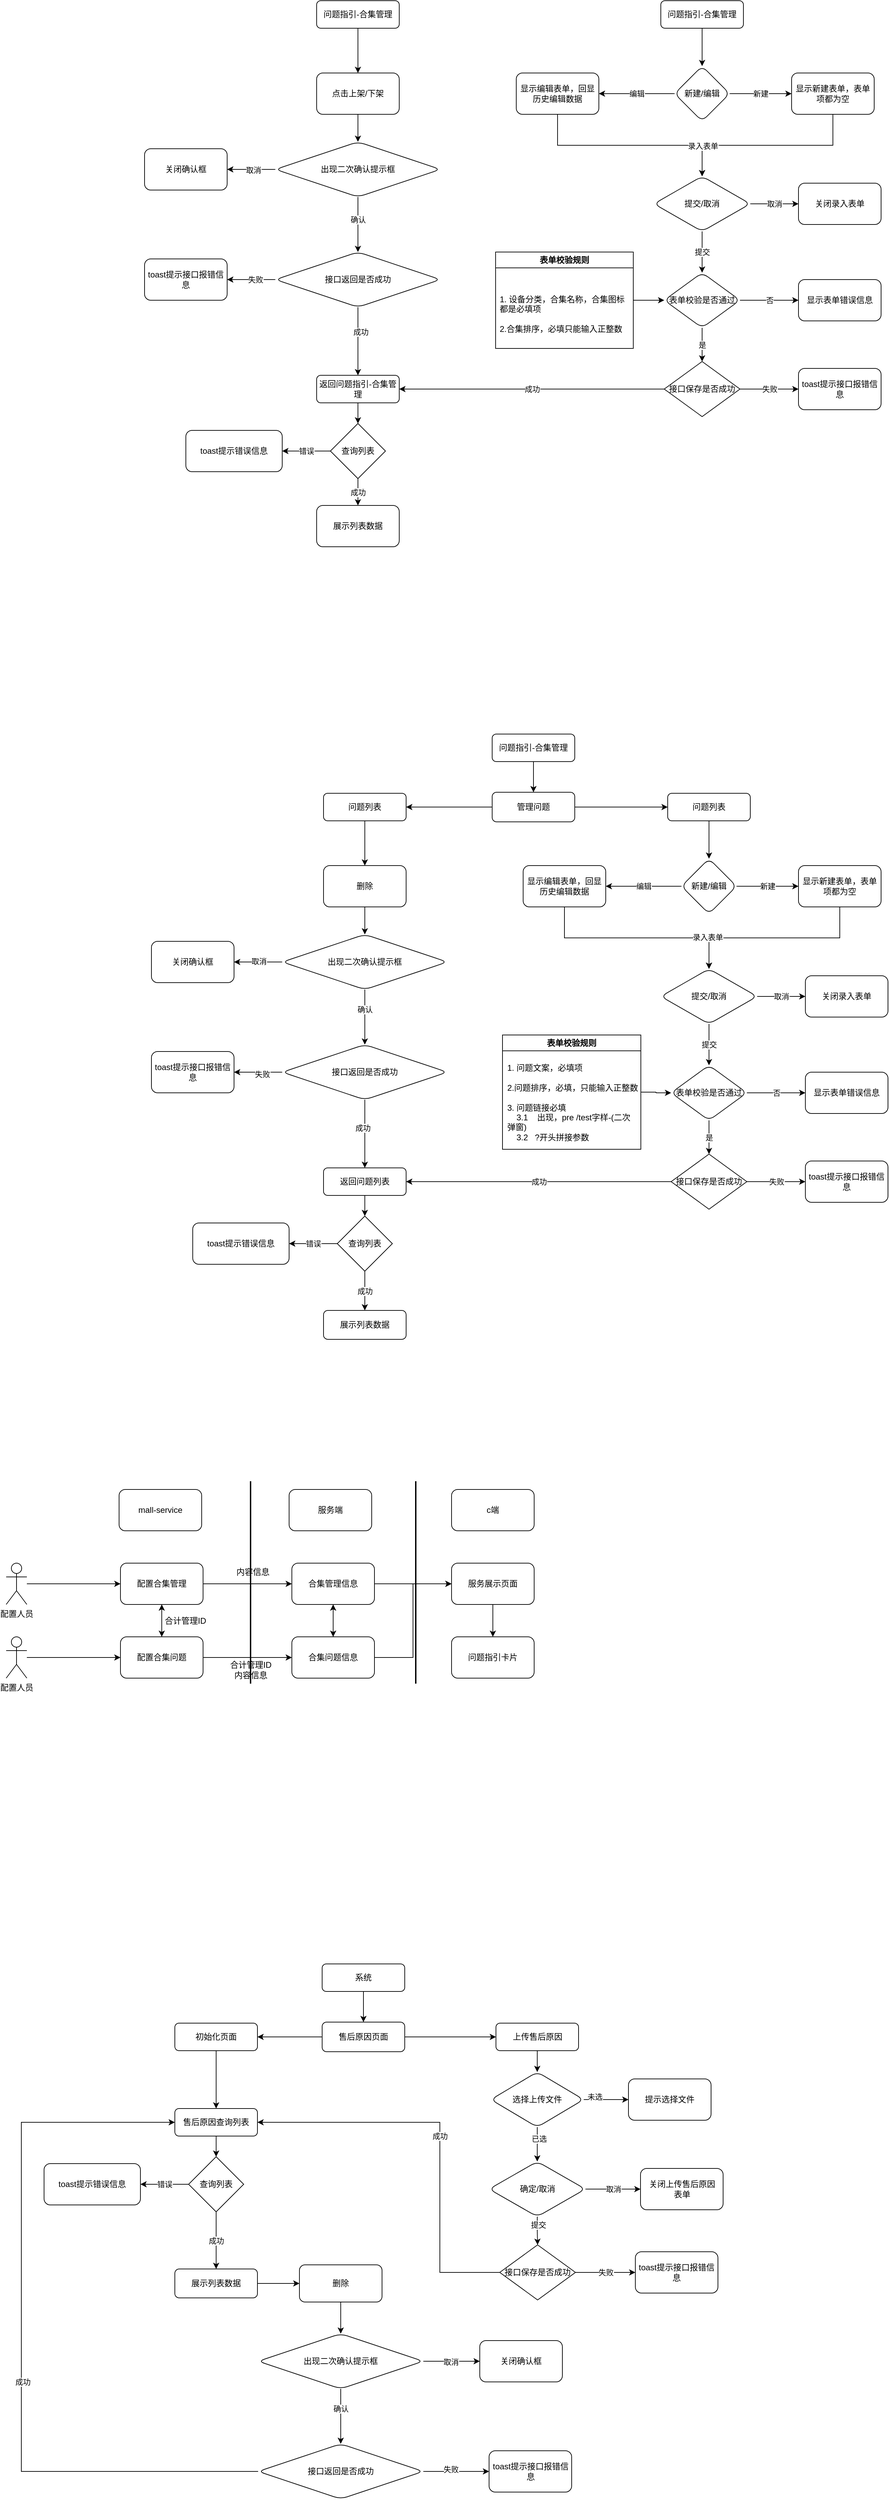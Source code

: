 <mxfile version="22.1.18" type="github">
  <diagram id="C5RBs43oDa-KdzZeNtuy" name="Page-1">
    <mxGraphModel dx="3019" dy="1332" grid="0" gridSize="10" guides="1" tooltips="1" connect="1" arrows="1" fold="1" page="0" pageScale="1" pageWidth="827" pageHeight="1169" math="0" shadow="0">
      <root>
        <mxCell id="WIyWlLk6GJQsqaUBKTNV-0" />
        <mxCell id="WIyWlLk6GJQsqaUBKTNV-1" parent="WIyWlLk6GJQsqaUBKTNV-0" />
        <mxCell id="CKemps7H5j8_b2hBt7pS-38" value="" style="edgeStyle=orthogonalEdgeStyle;rounded=0;orthogonalLoop=1;jettySize=auto;html=1;exitX=0.5;exitY=1;exitDx=0;exitDy=0;" parent="WIyWlLk6GJQsqaUBKTNV-1" source="CKemps7H5j8_b2hBt7pS-66" target="CKemps7H5j8_b2hBt7pS-37" edge="1">
          <mxGeometry relative="1" as="geometry" />
        </mxCell>
        <mxCell id="CKemps7H5j8_b2hBt7pS-37" value="新建/编辑" style="rhombus;whiteSpace=wrap;html=1;rounded=1;glass=0;strokeWidth=1;shadow=0;" parent="WIyWlLk6GJQsqaUBKTNV-1" vertex="1">
          <mxGeometry x="410" y="-246" width="80" height="80" as="geometry" />
        </mxCell>
        <mxCell id="CKemps7H5j8_b2hBt7pS-65" value="显示新建表单，表单项都为空" style="rounded=1;whiteSpace=wrap;html=1;glass=0;strokeWidth=1;shadow=0;" parent="WIyWlLk6GJQsqaUBKTNV-1" vertex="1">
          <mxGeometry x="580" y="-236" width="120" height="60" as="geometry" />
        </mxCell>
        <mxCell id="CKemps7H5j8_b2hBt7pS-66" value="问题指引-合集管理" style="rounded=1;whiteSpace=wrap;html=1;fontSize=12;glass=0;strokeWidth=1;shadow=0;" parent="WIyWlLk6GJQsqaUBKTNV-1" vertex="1">
          <mxGeometry x="390" y="-341" width="120" height="40" as="geometry" />
        </mxCell>
        <mxCell id="CKemps7H5j8_b2hBt7pS-67" value="显示编辑表单，回显历史编辑数据" style="rounded=1;whiteSpace=wrap;html=1;glass=0;strokeWidth=1;shadow=0;" parent="WIyWlLk6GJQsqaUBKTNV-1" vertex="1">
          <mxGeometry x="180" y="-236" width="120" height="60" as="geometry" />
        </mxCell>
        <mxCell id="CKemps7H5j8_b2hBt7pS-68" value="提交/取消" style="rhombus;whiteSpace=wrap;html=1;rounded=1;glass=0;strokeWidth=1;shadow=0;" parent="WIyWlLk6GJQsqaUBKTNV-1" vertex="1">
          <mxGeometry x="380" y="-86" width="140" height="80" as="geometry" />
        </mxCell>
        <mxCell id="CKemps7H5j8_b2hBt7pS-69" value="表单校验是否通过" style="rhombus;whiteSpace=wrap;html=1;rounded=1;glass=0;strokeWidth=1;shadow=0;" parent="WIyWlLk6GJQsqaUBKTNV-1" vertex="1">
          <mxGeometry x="395" y="54" width="110" height="80" as="geometry" />
        </mxCell>
        <mxCell id="CKemps7H5j8_b2hBt7pS-70" value="接口保存是否成功" style="rhombus;whiteSpace=wrap;html=1;" parent="WIyWlLk6GJQsqaUBKTNV-1" vertex="1">
          <mxGeometry x="395" y="183" width="110" height="80" as="geometry" />
        </mxCell>
        <mxCell id="CKemps7H5j8_b2hBt7pS-71" value="关闭录入表单" style="whiteSpace=wrap;html=1;rounded=1;glass=0;strokeWidth=1;shadow=0;" parent="WIyWlLk6GJQsqaUBKTNV-1" vertex="1">
          <mxGeometry x="590" y="-76" width="120" height="60" as="geometry" />
        </mxCell>
        <mxCell id="CKemps7H5j8_b2hBt7pS-72" value="显示表单错误信息" style="whiteSpace=wrap;html=1;rounded=1;glass=0;strokeWidth=1;shadow=0;" parent="WIyWlLk6GJQsqaUBKTNV-1" vertex="1">
          <mxGeometry x="590" y="64" width="120" height="60" as="geometry" />
        </mxCell>
        <mxCell id="CKemps7H5j8_b2hBt7pS-73" value="toast提示接口报错信息" style="rounded=1;whiteSpace=wrap;html=1;" parent="WIyWlLk6GJQsqaUBKTNV-1" vertex="1">
          <mxGeometry x="590" y="193" width="120" height="60" as="geometry" />
        </mxCell>
        <mxCell id="CKemps7H5j8_b2hBt7pS-74" value="返回问题指引-合集管理" style="rounded=1;whiteSpace=wrap;html=1;fontSize=12;glass=0;strokeWidth=1;shadow=0;" parent="WIyWlLk6GJQsqaUBKTNV-1" vertex="1">
          <mxGeometry x="-110" y="203" width="120" height="40" as="geometry" />
        </mxCell>
        <mxCell id="CKemps7H5j8_b2hBt7pS-75" value="" style="endArrow=classic;html=1;rounded=0;entryX=0.5;entryY=0;entryDx=0;entryDy=0;exitX=0.5;exitY=1;exitDx=0;exitDy=0;" parent="WIyWlLk6GJQsqaUBKTNV-1" source="CKemps7H5j8_b2hBt7pS-74" target="CKemps7H5j8_b2hBt7pS-76" edge="1">
          <mxGeometry width="50" height="50" relative="1" as="geometry">
            <mxPoint x="230" y="383" as="sourcePoint" />
            <mxPoint x="-50" y="343" as="targetPoint" />
          </mxGeometry>
        </mxCell>
        <mxCell id="CKemps7H5j8_b2hBt7pS-76" value="查询列表" style="rhombus;whiteSpace=wrap;html=1;" parent="WIyWlLk6GJQsqaUBKTNV-1" vertex="1">
          <mxGeometry x="-90" y="273" width="80" height="80" as="geometry" />
        </mxCell>
        <mxCell id="CKemps7H5j8_b2hBt7pS-77" value="toast提示错误信息" style="whiteSpace=wrap;html=1;rounded=1;" parent="WIyWlLk6GJQsqaUBKTNV-1" vertex="1">
          <mxGeometry x="-300" y="283" width="140" height="60" as="geometry" />
        </mxCell>
        <mxCell id="CKemps7H5j8_b2hBt7pS-78" value="展示列表数据" style="rounded=1;whiteSpace=wrap;html=1;" parent="WIyWlLk6GJQsqaUBKTNV-1" vertex="1">
          <mxGeometry x="-110" y="392" width="120" height="60" as="geometry" />
        </mxCell>
        <mxCell id="CKemps7H5j8_b2hBt7pS-79" value="" style="endArrow=classic;html=1;rounded=0;edgeStyle=orthogonalEdgeStyle;exitX=0;exitY=0.5;exitDx=0;exitDy=0;entryX=1;entryY=0.5;entryDx=0;entryDy=0;" parent="WIyWlLk6GJQsqaUBKTNV-1" source="CKemps7H5j8_b2hBt7pS-76" target="CKemps7H5j8_b2hBt7pS-77" edge="1">
          <mxGeometry relative="1" as="geometry">
            <mxPoint x="200" y="373" as="sourcePoint" />
            <mxPoint x="280" y="373" as="targetPoint" />
          </mxGeometry>
        </mxCell>
        <mxCell id="CKemps7H5j8_b2hBt7pS-80" value="错误" style="edgeLabel;resizable=0;html=1;align=center;verticalAlign=middle;" parent="CKemps7H5j8_b2hBt7pS-79" connectable="0" vertex="1">
          <mxGeometry relative="1" as="geometry" />
        </mxCell>
        <mxCell id="CKemps7H5j8_b2hBt7pS-81" value="" style="endArrow=classic;html=1;rounded=0;edgeStyle=orthogonalEdgeStyle;exitX=0.5;exitY=1;exitDx=0;exitDy=0;entryX=0.5;entryY=0;entryDx=0;entryDy=0;" parent="WIyWlLk6GJQsqaUBKTNV-1" source="CKemps7H5j8_b2hBt7pS-76" target="CKemps7H5j8_b2hBt7pS-78" edge="1">
          <mxGeometry relative="1" as="geometry">
            <mxPoint x="200" y="373" as="sourcePoint" />
            <mxPoint x="300" y="373" as="targetPoint" />
          </mxGeometry>
        </mxCell>
        <mxCell id="CKemps7H5j8_b2hBt7pS-82" value="成功" style="edgeLabel;resizable=0;html=1;align=center;verticalAlign=middle;" parent="CKemps7H5j8_b2hBt7pS-81" connectable="0" vertex="1">
          <mxGeometry relative="1" as="geometry" />
        </mxCell>
        <mxCell id="CKemps7H5j8_b2hBt7pS-83" value="" style="endArrow=classic;html=1;rounded=0;edgeStyle=orthogonalEdgeStyle;exitX=0;exitY=0.5;exitDx=0;exitDy=0;entryX=1;entryY=0.5;entryDx=0;entryDy=0;" parent="WIyWlLk6GJQsqaUBKTNV-1" source="CKemps7H5j8_b2hBt7pS-37" target="CKemps7H5j8_b2hBt7pS-67" edge="1">
          <mxGeometry relative="1" as="geometry">
            <mxPoint x="440" y="54" as="sourcePoint" />
            <mxPoint x="540" y="54" as="targetPoint" />
          </mxGeometry>
        </mxCell>
        <mxCell id="CKemps7H5j8_b2hBt7pS-84" value="编辑" style="edgeLabel;resizable=0;html=1;align=center;verticalAlign=middle;" parent="CKemps7H5j8_b2hBt7pS-83" connectable="0" vertex="1">
          <mxGeometry relative="1" as="geometry" />
        </mxCell>
        <mxCell id="CKemps7H5j8_b2hBt7pS-85" value="" style="endArrow=classic;html=1;rounded=0;edgeStyle=orthogonalEdgeStyle;exitX=0.5;exitY=1;exitDx=0;exitDy=0;entryX=0.5;entryY=0;entryDx=0;entryDy=0;" parent="WIyWlLk6GJQsqaUBKTNV-1" source="CKemps7H5j8_b2hBt7pS-67" target="CKemps7H5j8_b2hBt7pS-68" edge="1">
          <mxGeometry relative="1" as="geometry">
            <mxPoint x="440" y="154" as="sourcePoint" />
            <mxPoint x="450" y="-106" as="targetPoint" />
          </mxGeometry>
        </mxCell>
        <mxCell id="CKemps7H5j8_b2hBt7pS-87" value="" style="endArrow=classic;html=1;rounded=0;edgeStyle=orthogonalEdgeStyle;exitX=1;exitY=0.5;exitDx=0;exitDy=0;entryX=0;entryY=0.5;entryDx=0;entryDy=0;" parent="WIyWlLk6GJQsqaUBKTNV-1" source="CKemps7H5j8_b2hBt7pS-70" target="CKemps7H5j8_b2hBt7pS-73" edge="1">
          <mxGeometry relative="1" as="geometry">
            <mxPoint x="440" y="163" as="sourcePoint" />
            <mxPoint x="540" y="248" as="targetPoint" />
          </mxGeometry>
        </mxCell>
        <mxCell id="CKemps7H5j8_b2hBt7pS-88" value="失败" style="edgeLabel;resizable=0;html=1;align=center;verticalAlign=middle;" parent="CKemps7H5j8_b2hBt7pS-87" connectable="0" vertex="1">
          <mxGeometry relative="1" as="geometry" />
        </mxCell>
        <mxCell id="CKemps7H5j8_b2hBt7pS-89" value="" style="endArrow=classic;html=1;rounded=0;edgeStyle=orthogonalEdgeStyle;exitX=1;exitY=0.5;exitDx=0;exitDy=0;entryX=0;entryY=0.5;entryDx=0;entryDy=0;" parent="WIyWlLk6GJQsqaUBKTNV-1" source="CKemps7H5j8_b2hBt7pS-69" target="CKemps7H5j8_b2hBt7pS-72" edge="1">
          <mxGeometry relative="1" as="geometry">
            <mxPoint x="440" y="124" as="sourcePoint" />
            <mxPoint x="540" y="124" as="targetPoint" />
          </mxGeometry>
        </mxCell>
        <mxCell id="CKemps7H5j8_b2hBt7pS-90" value="否" style="edgeLabel;resizable=0;html=1;align=center;verticalAlign=middle;" parent="CKemps7H5j8_b2hBt7pS-89" connectable="0" vertex="1">
          <mxGeometry relative="1" as="geometry" />
        </mxCell>
        <mxCell id="CKemps7H5j8_b2hBt7pS-91" value="" style="endArrow=classic;html=1;rounded=0;edgeStyle=orthogonalEdgeStyle;exitX=1;exitY=0.5;exitDx=0;exitDy=0;entryX=0;entryY=0.5;entryDx=0;entryDy=0;" parent="WIyWlLk6GJQsqaUBKTNV-1" source="CKemps7H5j8_b2hBt7pS-68" target="CKemps7H5j8_b2hBt7pS-71" edge="1">
          <mxGeometry relative="1" as="geometry">
            <mxPoint x="440" y="104" as="sourcePoint" />
            <mxPoint x="540" y="-46" as="targetPoint" />
          </mxGeometry>
        </mxCell>
        <mxCell id="CKemps7H5j8_b2hBt7pS-92" value="取消" style="edgeLabel;resizable=0;html=1;align=center;verticalAlign=middle;" parent="CKemps7H5j8_b2hBt7pS-91" connectable="0" vertex="1">
          <mxGeometry relative="1" as="geometry" />
        </mxCell>
        <mxCell id="CKemps7H5j8_b2hBt7pS-93" value="" style="endArrow=classic;html=1;rounded=0;edgeStyle=orthogonalEdgeStyle;exitX=1;exitY=0.5;exitDx=0;exitDy=0;entryX=0;entryY=0.5;entryDx=0;entryDy=0;" parent="WIyWlLk6GJQsqaUBKTNV-1" source="CKemps7H5j8_b2hBt7pS-37" target="CKemps7H5j8_b2hBt7pS-65" edge="1">
          <mxGeometry relative="1" as="geometry">
            <mxPoint x="440" y="54" as="sourcePoint" />
            <mxPoint x="540" y="54" as="targetPoint" />
          </mxGeometry>
        </mxCell>
        <mxCell id="CKemps7H5j8_b2hBt7pS-94" value="新建" style="edgeLabel;resizable=0;html=1;align=center;verticalAlign=middle;" parent="CKemps7H5j8_b2hBt7pS-93" connectable="0" vertex="1">
          <mxGeometry relative="1" as="geometry" />
        </mxCell>
        <mxCell id="CKemps7H5j8_b2hBt7pS-108" value="" style="endArrow=classic;html=1;rounded=0;edgeStyle=orthogonalEdgeStyle;exitX=0.5;exitY=1;exitDx=0;exitDy=0;entryX=0.5;entryY=0;entryDx=0;entryDy=0;" parent="WIyWlLk6GJQsqaUBKTNV-1" source="CKemps7H5j8_b2hBt7pS-65" target="CKemps7H5j8_b2hBt7pS-68" edge="1">
          <mxGeometry relative="1" as="geometry">
            <mxPoint x="440" y="-46" as="sourcePoint" />
            <mxPoint x="450" y="-106" as="targetPoint" />
            <Array as="points">
              <mxPoint x="640" y="-131" />
              <mxPoint x="450" y="-131" />
            </Array>
          </mxGeometry>
        </mxCell>
        <mxCell id="CKemps7H5j8_b2hBt7pS-278" value="录入表单" style="edgeLabel;html=1;align=center;verticalAlign=middle;resizable=0;points=[];" parent="CKemps7H5j8_b2hBt7pS-108" vertex="1" connectable="0">
          <mxGeometry x="0.686" y="1" relative="1" as="geometry">
            <mxPoint as="offset" />
          </mxGeometry>
        </mxCell>
        <mxCell id="CKemps7H5j8_b2hBt7pS-110" value="" style="endArrow=classic;html=1;rounded=0;edgeStyle=orthogonalEdgeStyle;exitX=0.5;exitY=1;exitDx=0;exitDy=0;entryX=0.5;entryY=0;entryDx=0;entryDy=0;" parent="WIyWlLk6GJQsqaUBKTNV-1" source="CKemps7H5j8_b2hBt7pS-68" target="CKemps7H5j8_b2hBt7pS-69" edge="1">
          <mxGeometry relative="1" as="geometry">
            <mxPoint x="440" y="-26" as="sourcePoint" />
            <mxPoint x="540" y="-26" as="targetPoint" />
          </mxGeometry>
        </mxCell>
        <mxCell id="CKemps7H5j8_b2hBt7pS-111" value="提交" style="edgeLabel;resizable=0;html=1;align=center;verticalAlign=middle;" parent="CKemps7H5j8_b2hBt7pS-110" connectable="0" vertex="1">
          <mxGeometry relative="1" as="geometry" />
        </mxCell>
        <mxCell id="CKemps7H5j8_b2hBt7pS-112" value="" style="endArrow=classic;html=1;rounded=0;edgeStyle=orthogonalEdgeStyle;exitX=0.5;exitY=1;exitDx=0;exitDy=0;entryX=0.5;entryY=0;entryDx=0;entryDy=0;" parent="WIyWlLk6GJQsqaUBKTNV-1" source="CKemps7H5j8_b2hBt7pS-69" target="CKemps7H5j8_b2hBt7pS-70" edge="1">
          <mxGeometry relative="1" as="geometry">
            <mxPoint x="440" y="-26" as="sourcePoint" />
            <mxPoint x="540" y="-26" as="targetPoint" />
          </mxGeometry>
        </mxCell>
        <mxCell id="CKemps7H5j8_b2hBt7pS-113" value="是" style="edgeLabel;resizable=0;html=1;align=center;verticalAlign=middle;" parent="CKemps7H5j8_b2hBt7pS-112" connectable="0" vertex="1">
          <mxGeometry relative="1" as="geometry" />
        </mxCell>
        <mxCell id="CKemps7H5j8_b2hBt7pS-114" value="" style="endArrow=classic;html=1;rounded=0;edgeStyle=orthogonalEdgeStyle;exitX=0;exitY=0.5;exitDx=0;exitDy=0;entryX=1;entryY=0.5;entryDx=0;entryDy=0;" parent="WIyWlLk6GJQsqaUBKTNV-1" source="CKemps7H5j8_b2hBt7pS-70" target="CKemps7H5j8_b2hBt7pS-74" edge="1">
          <mxGeometry relative="1" as="geometry">
            <mxPoint x="440" y="163" as="sourcePoint" />
            <mxPoint x="540" y="163" as="targetPoint" />
          </mxGeometry>
        </mxCell>
        <mxCell id="CKemps7H5j8_b2hBt7pS-115" value="成功" style="edgeLabel;resizable=0;html=1;align=center;verticalAlign=middle;" parent="CKemps7H5j8_b2hBt7pS-114" connectable="0" vertex="1">
          <mxGeometry relative="1" as="geometry" />
        </mxCell>
        <mxCell id="CKemps7H5j8_b2hBt7pS-126" value="" style="edgeStyle=orthogonalEdgeStyle;rounded=0;orthogonalLoop=1;jettySize=auto;html=1;" parent="WIyWlLk6GJQsqaUBKTNV-1" source="CKemps7H5j8_b2hBt7pS-120" target="CKemps7H5j8_b2hBt7pS-125" edge="1">
          <mxGeometry relative="1" as="geometry" />
        </mxCell>
        <mxCell id="CKemps7H5j8_b2hBt7pS-120" value="问题指引-合集管理" style="rounded=1;whiteSpace=wrap;html=1;fontSize=12;glass=0;strokeWidth=1;shadow=0;" parent="WIyWlLk6GJQsqaUBKTNV-1" vertex="1">
          <mxGeometry x="-110" y="-341" width="120" height="40" as="geometry" />
        </mxCell>
        <mxCell id="CKemps7H5j8_b2hBt7pS-131" value="" style="edgeStyle=orthogonalEdgeStyle;rounded=0;orthogonalLoop=1;jettySize=auto;html=1;" parent="WIyWlLk6GJQsqaUBKTNV-1" source="CKemps7H5j8_b2hBt7pS-125" target="CKemps7H5j8_b2hBt7pS-130" edge="1">
          <mxGeometry relative="1" as="geometry" />
        </mxCell>
        <mxCell id="CKemps7H5j8_b2hBt7pS-125" value="点击上架/下架" style="whiteSpace=wrap;html=1;rounded=1;glass=0;strokeWidth=1;shadow=0;" parent="WIyWlLk6GJQsqaUBKTNV-1" vertex="1">
          <mxGeometry x="-110" y="-236" width="120" height="60" as="geometry" />
        </mxCell>
        <mxCell id="CKemps7H5j8_b2hBt7pS-133" value="" style="edgeStyle=orthogonalEdgeStyle;rounded=0;orthogonalLoop=1;jettySize=auto;html=1;" parent="WIyWlLk6GJQsqaUBKTNV-1" source="CKemps7H5j8_b2hBt7pS-130" target="CKemps7H5j8_b2hBt7pS-132" edge="1">
          <mxGeometry relative="1" as="geometry" />
        </mxCell>
        <mxCell id="CKemps7H5j8_b2hBt7pS-208" value="取消" style="edgeLabel;html=1;align=center;verticalAlign=middle;resizable=0;points=[];" parent="CKemps7H5j8_b2hBt7pS-133" vertex="1" connectable="0">
          <mxGeometry x="-0.086" y="1" relative="1" as="geometry">
            <mxPoint as="offset" />
          </mxGeometry>
        </mxCell>
        <mxCell id="CKemps7H5j8_b2hBt7pS-135" value="" style="edgeStyle=orthogonalEdgeStyle;rounded=0;orthogonalLoop=1;jettySize=auto;html=1;" parent="WIyWlLk6GJQsqaUBKTNV-1" source="CKemps7H5j8_b2hBt7pS-130" target="CKemps7H5j8_b2hBt7pS-134" edge="1">
          <mxGeometry relative="1" as="geometry" />
        </mxCell>
        <mxCell id="CKemps7H5j8_b2hBt7pS-209" value="确认" style="edgeLabel;html=1;align=center;verticalAlign=middle;resizable=0;points=[];" parent="CKemps7H5j8_b2hBt7pS-135" vertex="1" connectable="0">
          <mxGeometry x="-0.175" relative="1" as="geometry">
            <mxPoint as="offset" />
          </mxGeometry>
        </mxCell>
        <mxCell id="CKemps7H5j8_b2hBt7pS-130" value="出现二次确认提示框" style="rhombus;whiteSpace=wrap;html=1;rounded=1;glass=0;strokeWidth=1;shadow=0;" parent="WIyWlLk6GJQsqaUBKTNV-1" vertex="1">
          <mxGeometry x="-170" y="-136" width="240" height="80" as="geometry" />
        </mxCell>
        <mxCell id="CKemps7H5j8_b2hBt7pS-132" value="关闭确认框" style="whiteSpace=wrap;html=1;rounded=1;glass=0;strokeWidth=1;shadow=0;" parent="WIyWlLk6GJQsqaUBKTNV-1" vertex="1">
          <mxGeometry x="-360" y="-126" width="120" height="60" as="geometry" />
        </mxCell>
        <mxCell id="CKemps7H5j8_b2hBt7pS-137" value="" style="edgeStyle=orthogonalEdgeStyle;rounded=0;orthogonalLoop=1;jettySize=auto;html=1;" parent="WIyWlLk6GJQsqaUBKTNV-1" source="CKemps7H5j8_b2hBt7pS-134" target="CKemps7H5j8_b2hBt7pS-136" edge="1">
          <mxGeometry relative="1" as="geometry" />
        </mxCell>
        <mxCell id="CKemps7H5j8_b2hBt7pS-210" value="失败" style="edgeLabel;html=1;align=center;verticalAlign=middle;resizable=0;points=[];" parent="CKemps7H5j8_b2hBt7pS-137" vertex="1" connectable="0">
          <mxGeometry x="-0.171" relative="1" as="geometry">
            <mxPoint as="offset" />
          </mxGeometry>
        </mxCell>
        <mxCell id="CKemps7H5j8_b2hBt7pS-138" style="edgeStyle=orthogonalEdgeStyle;rounded=0;orthogonalLoop=1;jettySize=auto;html=1;entryX=0.5;entryY=0;entryDx=0;entryDy=0;" parent="WIyWlLk6GJQsqaUBKTNV-1" source="CKemps7H5j8_b2hBt7pS-134" target="CKemps7H5j8_b2hBt7pS-74" edge="1">
          <mxGeometry relative="1" as="geometry" />
        </mxCell>
        <mxCell id="CKemps7H5j8_b2hBt7pS-211" value="成功" style="edgeLabel;html=1;align=center;verticalAlign=middle;resizable=0;points=[];" parent="CKemps7H5j8_b2hBt7pS-138" vertex="1" connectable="0">
          <mxGeometry x="-0.273" y="4" relative="1" as="geometry">
            <mxPoint as="offset" />
          </mxGeometry>
        </mxCell>
        <mxCell id="CKemps7H5j8_b2hBt7pS-134" value="接口返回是否成功" style="rhombus;whiteSpace=wrap;html=1;rounded=1;glass=0;strokeWidth=1;shadow=0;" parent="WIyWlLk6GJQsqaUBKTNV-1" vertex="1">
          <mxGeometry x="-170" y="24" width="240" height="80" as="geometry" />
        </mxCell>
        <mxCell id="CKemps7H5j8_b2hBt7pS-136" value="toast提示接口报错信息" style="rounded=1;whiteSpace=wrap;html=1;" parent="WIyWlLk6GJQsqaUBKTNV-1" vertex="1">
          <mxGeometry x="-360" y="34" width="120" height="60" as="geometry" />
        </mxCell>
        <mxCell id="CKemps7H5j8_b2hBt7pS-151" value="" style="edgeStyle=orthogonalEdgeStyle;rounded=0;orthogonalLoop=1;jettySize=auto;html=1;" parent="WIyWlLk6GJQsqaUBKTNV-1" source="CKemps7H5j8_b2hBt7pS-147" target="CKemps7H5j8_b2hBt7pS-69" edge="1">
          <mxGeometry relative="1" as="geometry" />
        </mxCell>
        <mxCell id="CKemps7H5j8_b2hBt7pS-147" value="表单校验规则" style="swimlane;whiteSpace=wrap;html=1;" parent="WIyWlLk6GJQsqaUBKTNV-1" vertex="1">
          <mxGeometry x="150" y="24" width="200" height="140" as="geometry">
            <mxRectangle x="150" y="270" width="110" height="30" as="alternateBounds" />
          </mxGeometry>
        </mxCell>
        <mxCell id="CKemps7H5j8_b2hBt7pS-150" value="&lt;div&gt;&lt;/div&gt;1. 设备分类，合集名称，合集图标都是必填项&lt;br&gt;&lt;br&gt;2.合集排序，必填只能输入正整数" style="text;strokeColor=none;fillColor=none;align=left;verticalAlign=middle;spacingLeft=4;spacingRight=4;overflow=hidden;points=[[0,0.5],[1,0.5]];portConstraint=eastwest;rotatable=0;whiteSpace=wrap;html=1;" parent="CKemps7H5j8_b2hBt7pS-147" vertex="1">
          <mxGeometry y="40" width="200" height="100" as="geometry" />
        </mxCell>
        <mxCell id="CKemps7H5j8_b2hBt7pS-155" value="" style="edgeStyle=orthogonalEdgeStyle;rounded=0;orthogonalLoop=1;jettySize=auto;html=1;exitX=0.5;exitY=1;exitDx=0;exitDy=0;" parent="WIyWlLk6GJQsqaUBKTNV-1" source="CKemps7H5j8_b2hBt7pS-158" target="CKemps7H5j8_b2hBt7pS-156" edge="1">
          <mxGeometry relative="1" as="geometry" />
        </mxCell>
        <mxCell id="CKemps7H5j8_b2hBt7pS-156" value="新建/编辑" style="rhombus;whiteSpace=wrap;html=1;rounded=1;glass=0;strokeWidth=1;shadow=0;" parent="WIyWlLk6GJQsqaUBKTNV-1" vertex="1">
          <mxGeometry x="420" y="905" width="80" height="80" as="geometry" />
        </mxCell>
        <mxCell id="CKemps7H5j8_b2hBt7pS-157" value="显示新建表单，表单项都为空" style="rounded=1;whiteSpace=wrap;html=1;glass=0;strokeWidth=1;shadow=0;" parent="WIyWlLk6GJQsqaUBKTNV-1" vertex="1">
          <mxGeometry x="590" y="915" width="120" height="60" as="geometry" />
        </mxCell>
        <mxCell id="CKemps7H5j8_b2hBt7pS-158" value="问题列表" style="rounded=1;whiteSpace=wrap;html=1;fontSize=12;glass=0;strokeWidth=1;shadow=0;" parent="WIyWlLk6GJQsqaUBKTNV-1" vertex="1">
          <mxGeometry x="400" y="810" width="120" height="40" as="geometry" />
        </mxCell>
        <mxCell id="CKemps7H5j8_b2hBt7pS-159" value="显示编辑表单，回显历史编辑数据" style="rounded=1;whiteSpace=wrap;html=1;glass=0;strokeWidth=1;shadow=0;" parent="WIyWlLk6GJQsqaUBKTNV-1" vertex="1">
          <mxGeometry x="190" y="915" width="120" height="60" as="geometry" />
        </mxCell>
        <mxCell id="CKemps7H5j8_b2hBt7pS-160" value="提交/取消" style="rhombus;whiteSpace=wrap;html=1;rounded=1;glass=0;strokeWidth=1;shadow=0;" parent="WIyWlLk6GJQsqaUBKTNV-1" vertex="1">
          <mxGeometry x="390" y="1065" width="140" height="80" as="geometry" />
        </mxCell>
        <mxCell id="CKemps7H5j8_b2hBt7pS-161" value="表单校验是否通过" style="rhombus;whiteSpace=wrap;html=1;rounded=1;glass=0;strokeWidth=1;shadow=0;" parent="WIyWlLk6GJQsqaUBKTNV-1" vertex="1">
          <mxGeometry x="405" y="1205" width="110" height="80" as="geometry" />
        </mxCell>
        <mxCell id="CKemps7H5j8_b2hBt7pS-162" value="接口保存是否成功" style="rhombus;whiteSpace=wrap;html=1;" parent="WIyWlLk6GJQsqaUBKTNV-1" vertex="1">
          <mxGeometry x="405" y="1334" width="110" height="80" as="geometry" />
        </mxCell>
        <mxCell id="CKemps7H5j8_b2hBt7pS-163" value="关闭录入表单" style="whiteSpace=wrap;html=1;rounded=1;glass=0;strokeWidth=1;shadow=0;" parent="WIyWlLk6GJQsqaUBKTNV-1" vertex="1">
          <mxGeometry x="600" y="1075" width="120" height="60" as="geometry" />
        </mxCell>
        <mxCell id="CKemps7H5j8_b2hBt7pS-164" value="显示表单错误信息" style="whiteSpace=wrap;html=1;rounded=1;glass=0;strokeWidth=1;shadow=0;" parent="WIyWlLk6GJQsqaUBKTNV-1" vertex="1">
          <mxGeometry x="600" y="1215" width="120" height="60" as="geometry" />
        </mxCell>
        <mxCell id="CKemps7H5j8_b2hBt7pS-165" value="toast提示接口报错信息" style="rounded=1;whiteSpace=wrap;html=1;" parent="WIyWlLk6GJQsqaUBKTNV-1" vertex="1">
          <mxGeometry x="600" y="1344" width="120" height="60" as="geometry" />
        </mxCell>
        <mxCell id="CKemps7H5j8_b2hBt7pS-166" value="返回问题列表" style="rounded=1;whiteSpace=wrap;html=1;fontSize=12;glass=0;strokeWidth=1;shadow=0;" parent="WIyWlLk6GJQsqaUBKTNV-1" vertex="1">
          <mxGeometry x="-100" y="1354" width="120" height="40" as="geometry" />
        </mxCell>
        <mxCell id="CKemps7H5j8_b2hBt7pS-167" value="" style="endArrow=classic;html=1;rounded=0;entryX=0.5;entryY=0;entryDx=0;entryDy=0;exitX=0.5;exitY=1;exitDx=0;exitDy=0;" parent="WIyWlLk6GJQsqaUBKTNV-1" source="CKemps7H5j8_b2hBt7pS-166" target="CKemps7H5j8_b2hBt7pS-168" edge="1">
          <mxGeometry width="50" height="50" relative="1" as="geometry">
            <mxPoint x="240" y="1534" as="sourcePoint" />
            <mxPoint x="-40" y="1494" as="targetPoint" />
          </mxGeometry>
        </mxCell>
        <mxCell id="CKemps7H5j8_b2hBt7pS-168" value="查询列表" style="rhombus;whiteSpace=wrap;html=1;" parent="WIyWlLk6GJQsqaUBKTNV-1" vertex="1">
          <mxGeometry x="-80" y="1424" width="80" height="80" as="geometry" />
        </mxCell>
        <mxCell id="CKemps7H5j8_b2hBt7pS-169" value="toast提示错误信息" style="whiteSpace=wrap;html=1;rounded=1;" parent="WIyWlLk6GJQsqaUBKTNV-1" vertex="1">
          <mxGeometry x="-290" y="1434" width="140" height="60" as="geometry" />
        </mxCell>
        <mxCell id="CKemps7H5j8_b2hBt7pS-170" value="展示列表数据" style="rounded=1;whiteSpace=wrap;html=1;" parent="WIyWlLk6GJQsqaUBKTNV-1" vertex="1">
          <mxGeometry x="-100" y="1561" width="120" height="42" as="geometry" />
        </mxCell>
        <mxCell id="CKemps7H5j8_b2hBt7pS-171" value="" style="endArrow=classic;html=1;rounded=0;edgeStyle=orthogonalEdgeStyle;exitX=0;exitY=0.5;exitDx=0;exitDy=0;entryX=1;entryY=0.5;entryDx=0;entryDy=0;" parent="WIyWlLk6GJQsqaUBKTNV-1" source="CKemps7H5j8_b2hBt7pS-168" target="CKemps7H5j8_b2hBt7pS-169" edge="1">
          <mxGeometry relative="1" as="geometry">
            <mxPoint x="210" y="1524" as="sourcePoint" />
            <mxPoint x="290" y="1524" as="targetPoint" />
          </mxGeometry>
        </mxCell>
        <mxCell id="CKemps7H5j8_b2hBt7pS-172" value="错误" style="edgeLabel;resizable=0;html=1;align=center;verticalAlign=middle;" parent="CKemps7H5j8_b2hBt7pS-171" connectable="0" vertex="1">
          <mxGeometry relative="1" as="geometry" />
        </mxCell>
        <mxCell id="CKemps7H5j8_b2hBt7pS-173" value="" style="endArrow=classic;html=1;rounded=0;edgeStyle=orthogonalEdgeStyle;exitX=0.5;exitY=1;exitDx=0;exitDy=0;entryX=0.5;entryY=0;entryDx=0;entryDy=0;" parent="WIyWlLk6GJQsqaUBKTNV-1" source="CKemps7H5j8_b2hBt7pS-168" target="CKemps7H5j8_b2hBt7pS-170" edge="1">
          <mxGeometry relative="1" as="geometry">
            <mxPoint x="210" y="1524" as="sourcePoint" />
            <mxPoint x="310" y="1524" as="targetPoint" />
          </mxGeometry>
        </mxCell>
        <mxCell id="CKemps7H5j8_b2hBt7pS-174" value="成功" style="edgeLabel;resizable=0;html=1;align=center;verticalAlign=middle;" parent="CKemps7H5j8_b2hBt7pS-173" connectable="0" vertex="1">
          <mxGeometry relative="1" as="geometry" />
        </mxCell>
        <mxCell id="CKemps7H5j8_b2hBt7pS-175" value="" style="endArrow=classic;html=1;rounded=0;edgeStyle=orthogonalEdgeStyle;exitX=0;exitY=0.5;exitDx=0;exitDy=0;entryX=1;entryY=0.5;entryDx=0;entryDy=0;" parent="WIyWlLk6GJQsqaUBKTNV-1" source="CKemps7H5j8_b2hBt7pS-156" target="CKemps7H5j8_b2hBt7pS-159" edge="1">
          <mxGeometry relative="1" as="geometry">
            <mxPoint x="450" y="1205" as="sourcePoint" />
            <mxPoint x="550" y="1205" as="targetPoint" />
          </mxGeometry>
        </mxCell>
        <mxCell id="CKemps7H5j8_b2hBt7pS-176" value="编辑" style="edgeLabel;resizable=0;html=1;align=center;verticalAlign=middle;" parent="CKemps7H5j8_b2hBt7pS-175" connectable="0" vertex="1">
          <mxGeometry relative="1" as="geometry" />
        </mxCell>
        <mxCell id="CKemps7H5j8_b2hBt7pS-177" value="" style="endArrow=classic;html=1;rounded=0;edgeStyle=orthogonalEdgeStyle;exitX=0.5;exitY=1;exitDx=0;exitDy=0;entryX=0.5;entryY=0;entryDx=0;entryDy=0;" parent="WIyWlLk6GJQsqaUBKTNV-1" source="CKemps7H5j8_b2hBt7pS-159" target="CKemps7H5j8_b2hBt7pS-160" edge="1">
          <mxGeometry relative="1" as="geometry">
            <mxPoint x="450" y="1305" as="sourcePoint" />
            <mxPoint x="460" y="1045" as="targetPoint" />
          </mxGeometry>
        </mxCell>
        <mxCell id="CKemps7H5j8_b2hBt7pS-178" value="" style="endArrow=classic;html=1;rounded=0;edgeStyle=orthogonalEdgeStyle;exitX=1;exitY=0.5;exitDx=0;exitDy=0;entryX=0;entryY=0.5;entryDx=0;entryDy=0;" parent="WIyWlLk6GJQsqaUBKTNV-1" source="CKemps7H5j8_b2hBt7pS-162" target="CKemps7H5j8_b2hBt7pS-165" edge="1">
          <mxGeometry relative="1" as="geometry">
            <mxPoint x="450" y="1314" as="sourcePoint" />
            <mxPoint x="550" y="1399" as="targetPoint" />
          </mxGeometry>
        </mxCell>
        <mxCell id="CKemps7H5j8_b2hBt7pS-179" value="失败" style="edgeLabel;resizable=0;html=1;align=center;verticalAlign=middle;" parent="CKemps7H5j8_b2hBt7pS-178" connectable="0" vertex="1">
          <mxGeometry relative="1" as="geometry" />
        </mxCell>
        <mxCell id="CKemps7H5j8_b2hBt7pS-180" value="" style="endArrow=classic;html=1;rounded=0;edgeStyle=orthogonalEdgeStyle;exitX=1;exitY=0.5;exitDx=0;exitDy=0;entryX=0;entryY=0.5;entryDx=0;entryDy=0;" parent="WIyWlLk6GJQsqaUBKTNV-1" source="CKemps7H5j8_b2hBt7pS-161" target="CKemps7H5j8_b2hBt7pS-164" edge="1">
          <mxGeometry relative="1" as="geometry">
            <mxPoint x="450" y="1275" as="sourcePoint" />
            <mxPoint x="550" y="1275" as="targetPoint" />
          </mxGeometry>
        </mxCell>
        <mxCell id="CKemps7H5j8_b2hBt7pS-181" value="否" style="edgeLabel;resizable=0;html=1;align=center;verticalAlign=middle;" parent="CKemps7H5j8_b2hBt7pS-180" connectable="0" vertex="1">
          <mxGeometry relative="1" as="geometry" />
        </mxCell>
        <mxCell id="CKemps7H5j8_b2hBt7pS-182" value="" style="endArrow=classic;html=1;rounded=0;edgeStyle=orthogonalEdgeStyle;exitX=1;exitY=0.5;exitDx=0;exitDy=0;entryX=0;entryY=0.5;entryDx=0;entryDy=0;" parent="WIyWlLk6GJQsqaUBKTNV-1" source="CKemps7H5j8_b2hBt7pS-160" target="CKemps7H5j8_b2hBt7pS-163" edge="1">
          <mxGeometry relative="1" as="geometry">
            <mxPoint x="450" y="1255" as="sourcePoint" />
            <mxPoint x="550" y="1105" as="targetPoint" />
          </mxGeometry>
        </mxCell>
        <mxCell id="CKemps7H5j8_b2hBt7pS-183" value="取消" style="edgeLabel;resizable=0;html=1;align=center;verticalAlign=middle;" parent="CKemps7H5j8_b2hBt7pS-182" connectable="0" vertex="1">
          <mxGeometry relative="1" as="geometry" />
        </mxCell>
        <mxCell id="CKemps7H5j8_b2hBt7pS-184" value="" style="endArrow=classic;html=1;rounded=0;edgeStyle=orthogonalEdgeStyle;exitX=1;exitY=0.5;exitDx=0;exitDy=0;entryX=0;entryY=0.5;entryDx=0;entryDy=0;" parent="WIyWlLk6GJQsqaUBKTNV-1" source="CKemps7H5j8_b2hBt7pS-156" target="CKemps7H5j8_b2hBt7pS-157" edge="1">
          <mxGeometry relative="1" as="geometry">
            <mxPoint x="450" y="1205" as="sourcePoint" />
            <mxPoint x="550" y="1205" as="targetPoint" />
          </mxGeometry>
        </mxCell>
        <mxCell id="CKemps7H5j8_b2hBt7pS-185" value="新建" style="edgeLabel;resizable=0;html=1;align=center;verticalAlign=middle;" parent="CKemps7H5j8_b2hBt7pS-184" connectable="0" vertex="1">
          <mxGeometry relative="1" as="geometry" />
        </mxCell>
        <mxCell id="CKemps7H5j8_b2hBt7pS-186" value="" style="endArrow=classic;html=1;rounded=0;edgeStyle=orthogonalEdgeStyle;exitX=0.5;exitY=1;exitDx=0;exitDy=0;entryX=0.5;entryY=0;entryDx=0;entryDy=0;" parent="WIyWlLk6GJQsqaUBKTNV-1" source="CKemps7H5j8_b2hBt7pS-157" target="CKemps7H5j8_b2hBt7pS-160" edge="1">
          <mxGeometry relative="1" as="geometry">
            <mxPoint x="450" y="1105" as="sourcePoint" />
            <mxPoint x="460" y="1045" as="targetPoint" />
            <Array as="points">
              <mxPoint x="650" y="1020" />
              <mxPoint x="460" y="1020" />
            </Array>
          </mxGeometry>
        </mxCell>
        <mxCell id="CKemps7H5j8_b2hBt7pS-279" value="录入表单" style="edgeLabel;html=1;align=center;verticalAlign=middle;resizable=0;points=[];" parent="CKemps7H5j8_b2hBt7pS-186" vertex="1" connectable="0">
          <mxGeometry x="0.679" y="-2" relative="1" as="geometry">
            <mxPoint y="-1" as="offset" />
          </mxGeometry>
        </mxCell>
        <mxCell id="CKemps7H5j8_b2hBt7pS-187" value="" style="endArrow=classic;html=1;rounded=0;edgeStyle=orthogonalEdgeStyle;exitX=0.5;exitY=1;exitDx=0;exitDy=0;entryX=0.5;entryY=0;entryDx=0;entryDy=0;" parent="WIyWlLk6GJQsqaUBKTNV-1" source="CKemps7H5j8_b2hBt7pS-160" target="CKemps7H5j8_b2hBt7pS-161" edge="1">
          <mxGeometry relative="1" as="geometry">
            <mxPoint x="450" y="1125" as="sourcePoint" />
            <mxPoint x="550" y="1125" as="targetPoint" />
          </mxGeometry>
        </mxCell>
        <mxCell id="CKemps7H5j8_b2hBt7pS-188" value="提交" style="edgeLabel;resizable=0;html=1;align=center;verticalAlign=middle;" parent="CKemps7H5j8_b2hBt7pS-187" connectable="0" vertex="1">
          <mxGeometry relative="1" as="geometry" />
        </mxCell>
        <mxCell id="CKemps7H5j8_b2hBt7pS-189" value="" style="endArrow=classic;html=1;rounded=0;edgeStyle=orthogonalEdgeStyle;exitX=0.5;exitY=1;exitDx=0;exitDy=0;entryX=0.5;entryY=0;entryDx=0;entryDy=0;" parent="WIyWlLk6GJQsqaUBKTNV-1" source="CKemps7H5j8_b2hBt7pS-161" target="CKemps7H5j8_b2hBt7pS-162" edge="1">
          <mxGeometry relative="1" as="geometry">
            <mxPoint x="450" y="1125" as="sourcePoint" />
            <mxPoint x="550" y="1125" as="targetPoint" />
          </mxGeometry>
        </mxCell>
        <mxCell id="CKemps7H5j8_b2hBt7pS-190" value="是" style="edgeLabel;resizable=0;html=1;align=center;verticalAlign=middle;" parent="CKemps7H5j8_b2hBt7pS-189" connectable="0" vertex="1">
          <mxGeometry relative="1" as="geometry" />
        </mxCell>
        <mxCell id="CKemps7H5j8_b2hBt7pS-191" value="" style="endArrow=classic;html=1;rounded=0;edgeStyle=orthogonalEdgeStyle;exitX=0;exitY=0.5;exitDx=0;exitDy=0;entryX=1;entryY=0.5;entryDx=0;entryDy=0;" parent="WIyWlLk6GJQsqaUBKTNV-1" source="CKemps7H5j8_b2hBt7pS-162" target="CKemps7H5j8_b2hBt7pS-166" edge="1">
          <mxGeometry relative="1" as="geometry">
            <mxPoint x="450" y="1314" as="sourcePoint" />
            <mxPoint x="550" y="1314" as="targetPoint" />
          </mxGeometry>
        </mxCell>
        <mxCell id="CKemps7H5j8_b2hBt7pS-192" value="成功" style="edgeLabel;resizable=0;html=1;align=center;verticalAlign=middle;" parent="CKemps7H5j8_b2hBt7pS-191" connectable="0" vertex="1">
          <mxGeometry relative="1" as="geometry" />
        </mxCell>
        <mxCell id="CKemps7H5j8_b2hBt7pS-193" value="" style="edgeStyle=orthogonalEdgeStyle;rounded=0;orthogonalLoop=1;jettySize=auto;html=1;" parent="WIyWlLk6GJQsqaUBKTNV-1" source="CKemps7H5j8_b2hBt7pS-194" target="CKemps7H5j8_b2hBt7pS-196" edge="1">
          <mxGeometry relative="1" as="geometry" />
        </mxCell>
        <mxCell id="CKemps7H5j8_b2hBt7pS-194" value="问题列表" style="rounded=1;whiteSpace=wrap;html=1;fontSize=12;glass=0;strokeWidth=1;shadow=0;" parent="WIyWlLk6GJQsqaUBKTNV-1" vertex="1">
          <mxGeometry x="-100" y="810" width="120" height="40" as="geometry" />
        </mxCell>
        <mxCell id="CKemps7H5j8_b2hBt7pS-195" value="" style="edgeStyle=orthogonalEdgeStyle;rounded=0;orthogonalLoop=1;jettySize=auto;html=1;" parent="WIyWlLk6GJQsqaUBKTNV-1" source="CKemps7H5j8_b2hBt7pS-196" target="CKemps7H5j8_b2hBt7pS-199" edge="1">
          <mxGeometry relative="1" as="geometry" />
        </mxCell>
        <mxCell id="CKemps7H5j8_b2hBt7pS-196" value="删除" style="whiteSpace=wrap;html=1;rounded=1;glass=0;strokeWidth=1;shadow=0;" parent="WIyWlLk6GJQsqaUBKTNV-1" vertex="1">
          <mxGeometry x="-100" y="915" width="120" height="60" as="geometry" />
        </mxCell>
        <mxCell id="CKemps7H5j8_b2hBt7pS-197" value="" style="edgeStyle=orthogonalEdgeStyle;rounded=0;orthogonalLoop=1;jettySize=auto;html=1;" parent="WIyWlLk6GJQsqaUBKTNV-1" source="CKemps7H5j8_b2hBt7pS-199" target="CKemps7H5j8_b2hBt7pS-200" edge="1">
          <mxGeometry relative="1" as="geometry" />
        </mxCell>
        <mxCell id="CKemps7H5j8_b2hBt7pS-212" value="取消" style="edgeLabel;html=1;align=center;verticalAlign=middle;resizable=0;points=[];" parent="CKemps7H5j8_b2hBt7pS-197" vertex="1" connectable="0">
          <mxGeometry x="-0.029" y="-1" relative="1" as="geometry">
            <mxPoint as="offset" />
          </mxGeometry>
        </mxCell>
        <mxCell id="CKemps7H5j8_b2hBt7pS-198" value="" style="edgeStyle=orthogonalEdgeStyle;rounded=0;orthogonalLoop=1;jettySize=auto;html=1;" parent="WIyWlLk6GJQsqaUBKTNV-1" source="CKemps7H5j8_b2hBt7pS-199" target="CKemps7H5j8_b2hBt7pS-203" edge="1">
          <mxGeometry relative="1" as="geometry" />
        </mxCell>
        <mxCell id="CKemps7H5j8_b2hBt7pS-213" value="确认" style="edgeLabel;html=1;align=center;verticalAlign=middle;resizable=0;points=[];" parent="CKemps7H5j8_b2hBt7pS-198" vertex="1" connectable="0">
          <mxGeometry x="-0.275" relative="1" as="geometry">
            <mxPoint as="offset" />
          </mxGeometry>
        </mxCell>
        <mxCell id="CKemps7H5j8_b2hBt7pS-199" value="出现二次确认提示框" style="rhombus;whiteSpace=wrap;html=1;rounded=1;glass=0;strokeWidth=1;shadow=0;" parent="WIyWlLk6GJQsqaUBKTNV-1" vertex="1">
          <mxGeometry x="-160" y="1015" width="240" height="80" as="geometry" />
        </mxCell>
        <mxCell id="CKemps7H5j8_b2hBt7pS-200" value="关闭确认框" style="whiteSpace=wrap;html=1;rounded=1;glass=0;strokeWidth=1;shadow=0;" parent="WIyWlLk6GJQsqaUBKTNV-1" vertex="1">
          <mxGeometry x="-350" y="1025" width="120" height="60" as="geometry" />
        </mxCell>
        <mxCell id="CKemps7H5j8_b2hBt7pS-201" value="" style="edgeStyle=orthogonalEdgeStyle;rounded=0;orthogonalLoop=1;jettySize=auto;html=1;" parent="WIyWlLk6GJQsqaUBKTNV-1" source="CKemps7H5j8_b2hBt7pS-203" target="CKemps7H5j8_b2hBt7pS-204" edge="1">
          <mxGeometry relative="1" as="geometry" />
        </mxCell>
        <mxCell id="CKemps7H5j8_b2hBt7pS-215" value="失败" style="edgeLabel;html=1;align=center;verticalAlign=middle;resizable=0;points=[];" parent="CKemps7H5j8_b2hBt7pS-201" vertex="1" connectable="0">
          <mxGeometry x="-0.171" y="3" relative="1" as="geometry">
            <mxPoint as="offset" />
          </mxGeometry>
        </mxCell>
        <mxCell id="CKemps7H5j8_b2hBt7pS-202" style="edgeStyle=orthogonalEdgeStyle;rounded=0;orthogonalLoop=1;jettySize=auto;html=1;entryX=0.5;entryY=0;entryDx=0;entryDy=0;" parent="WIyWlLk6GJQsqaUBKTNV-1" source="CKemps7H5j8_b2hBt7pS-203" target="CKemps7H5j8_b2hBt7pS-166" edge="1">
          <mxGeometry relative="1" as="geometry" />
        </mxCell>
        <mxCell id="CKemps7H5j8_b2hBt7pS-214" value="成功" style="edgeLabel;html=1;align=center;verticalAlign=middle;resizable=0;points=[];" parent="CKemps7H5j8_b2hBt7pS-202" vertex="1" connectable="0">
          <mxGeometry x="-0.172" y="-3" relative="1" as="geometry">
            <mxPoint as="offset" />
          </mxGeometry>
        </mxCell>
        <mxCell id="CKemps7H5j8_b2hBt7pS-203" value="接口返回是否成功" style="rhombus;whiteSpace=wrap;html=1;rounded=1;glass=0;strokeWidth=1;shadow=0;" parent="WIyWlLk6GJQsqaUBKTNV-1" vertex="1">
          <mxGeometry x="-160" y="1175" width="240" height="80" as="geometry" />
        </mxCell>
        <mxCell id="CKemps7H5j8_b2hBt7pS-204" value="toast提示接口报错信息" style="rounded=1;whiteSpace=wrap;html=1;" parent="WIyWlLk6GJQsqaUBKTNV-1" vertex="1">
          <mxGeometry x="-350" y="1185" width="120" height="60" as="geometry" />
        </mxCell>
        <mxCell id="CKemps7H5j8_b2hBt7pS-205" value="" style="edgeStyle=orthogonalEdgeStyle;rounded=0;orthogonalLoop=1;jettySize=auto;html=1;" parent="WIyWlLk6GJQsqaUBKTNV-1" source="CKemps7H5j8_b2hBt7pS-206" target="CKemps7H5j8_b2hBt7pS-161" edge="1">
          <mxGeometry relative="1" as="geometry" />
        </mxCell>
        <mxCell id="CKemps7H5j8_b2hBt7pS-206" value="表单校验规则" style="swimlane;whiteSpace=wrap;html=1;" parent="WIyWlLk6GJQsqaUBKTNV-1" vertex="1">
          <mxGeometry x="160" y="1161" width="201" height="166" as="geometry">
            <mxRectangle x="150" y="270" width="110" height="30" as="alternateBounds" />
          </mxGeometry>
        </mxCell>
        <mxCell id="CKemps7H5j8_b2hBt7pS-207" value="&lt;div&gt;&lt;/div&gt;1. 问题文案，必填项&lt;br&gt;&lt;br&gt;2.问题排序，必填，只能输入正整数&lt;br&gt;&lt;br&gt;3. 问题链接必填&lt;br&gt;&lt;div&gt;&amp;nbsp; &amp;nbsp; 3.1&amp;nbsp; &amp;nbsp; 出现，pre /test字样-(二次弹窗)&lt;/div&gt;&lt;div&gt;&amp;nbsp; &amp;nbsp; 3.2&amp;nbsp; &amp;nbsp;?开头拼接参数&lt;/div&gt;" style="text;strokeColor=none;fillColor=none;align=left;verticalAlign=middle;spacingLeft=4;spacingRight=4;overflow=hidden;points=[[0,0.5],[1,0.5]];portConstraint=eastwest;rotatable=0;whiteSpace=wrap;html=1;" parent="CKemps7H5j8_b2hBt7pS-206" vertex="1">
          <mxGeometry x="1" y="29" width="200" height="137" as="geometry" />
        </mxCell>
        <mxCell id="CKemps7H5j8_b2hBt7pS-218" value="" style="edgeStyle=orthogonalEdgeStyle;rounded=0;orthogonalLoop=1;jettySize=auto;html=1;" parent="WIyWlLk6GJQsqaUBKTNV-1" source="CKemps7H5j8_b2hBt7pS-216" target="CKemps7H5j8_b2hBt7pS-217" edge="1">
          <mxGeometry relative="1" as="geometry" />
        </mxCell>
        <mxCell id="CKemps7H5j8_b2hBt7pS-216" value="问题指引-合集管理" style="rounded=1;whiteSpace=wrap;html=1;fontSize=12;glass=0;strokeWidth=1;shadow=0;" parent="WIyWlLk6GJQsqaUBKTNV-1" vertex="1">
          <mxGeometry x="145" y="724" width="120" height="40" as="geometry" />
        </mxCell>
        <mxCell id="CKemps7H5j8_b2hBt7pS-219" style="edgeStyle=orthogonalEdgeStyle;rounded=0;orthogonalLoop=1;jettySize=auto;html=1;entryX=1;entryY=0.5;entryDx=0;entryDy=0;" parent="WIyWlLk6GJQsqaUBKTNV-1" source="CKemps7H5j8_b2hBt7pS-217" target="CKemps7H5j8_b2hBt7pS-194" edge="1">
          <mxGeometry relative="1" as="geometry" />
        </mxCell>
        <mxCell id="CKemps7H5j8_b2hBt7pS-220" style="edgeStyle=orthogonalEdgeStyle;rounded=0;orthogonalLoop=1;jettySize=auto;html=1;entryX=0;entryY=0.5;entryDx=0;entryDy=0;" parent="WIyWlLk6GJQsqaUBKTNV-1" source="CKemps7H5j8_b2hBt7pS-217" target="CKemps7H5j8_b2hBt7pS-158" edge="1">
          <mxGeometry relative="1" as="geometry" />
        </mxCell>
        <mxCell id="CKemps7H5j8_b2hBt7pS-217" value="管理问题" style="whiteSpace=wrap;html=1;rounded=1;glass=0;strokeWidth=1;shadow=0;" parent="WIyWlLk6GJQsqaUBKTNV-1" vertex="1">
          <mxGeometry x="145" y="808.5" width="120" height="43" as="geometry" />
        </mxCell>
        <mxCell id="CKemps7H5j8_b2hBt7pS-281" value="mall-service" style="rounded=1;whiteSpace=wrap;html=1;" parent="WIyWlLk6GJQsqaUBKTNV-1" vertex="1">
          <mxGeometry x="-397" y="1821" width="120" height="60" as="geometry" />
        </mxCell>
        <mxCell id="CKemps7H5j8_b2hBt7pS-283" value="服务端" style="rounded=1;whiteSpace=wrap;html=1;" parent="WIyWlLk6GJQsqaUBKTNV-1" vertex="1">
          <mxGeometry x="-150" y="1821" width="120" height="60" as="geometry" />
        </mxCell>
        <mxCell id="CKemps7H5j8_b2hBt7pS-284" value="c端" style="rounded=1;whiteSpace=wrap;html=1;" parent="WIyWlLk6GJQsqaUBKTNV-1" vertex="1">
          <mxGeometry x="86" y="1821" width="120" height="60" as="geometry" />
        </mxCell>
        <mxCell id="CKemps7H5j8_b2hBt7pS-287" value="" style="edgeStyle=orthogonalEdgeStyle;rounded=0;orthogonalLoop=1;jettySize=auto;html=1;entryX=0;entryY=0.5;entryDx=0;entryDy=0;" parent="WIyWlLk6GJQsqaUBKTNV-1" source="CKemps7H5j8_b2hBt7pS-286" target="CKemps7H5j8_b2hBt7pS-288" edge="1">
          <mxGeometry relative="1" as="geometry" />
        </mxCell>
        <mxCell id="CKemps7H5j8_b2hBt7pS-286" value="配置人员" style="shape=umlActor;verticalLabelPosition=bottom;verticalAlign=top;html=1;outlineConnect=0;" parent="WIyWlLk6GJQsqaUBKTNV-1" vertex="1">
          <mxGeometry x="-561" y="1928" width="30" height="60" as="geometry" />
        </mxCell>
        <mxCell id="CKemps7H5j8_b2hBt7pS-323" style="edgeStyle=orthogonalEdgeStyle;rounded=0;orthogonalLoop=1;jettySize=auto;html=1;entryX=0;entryY=0.5;entryDx=0;entryDy=0;exitX=1;exitY=0.5;exitDx=0;exitDy=0;" parent="WIyWlLk6GJQsqaUBKTNV-1" source="CKemps7H5j8_b2hBt7pS-288" target="CKemps7H5j8_b2hBt7pS-292" edge="1">
          <mxGeometry relative="1" as="geometry" />
        </mxCell>
        <mxCell id="CKemps7H5j8_b2hBt7pS-333" value="" style="edgeStyle=orthogonalEdgeStyle;rounded=0;orthogonalLoop=1;jettySize=auto;html=1;entryX=0.5;entryY=0;entryDx=0;entryDy=0;" parent="WIyWlLk6GJQsqaUBKTNV-1" source="CKemps7H5j8_b2hBt7pS-288" target="CKemps7H5j8_b2hBt7pS-290" edge="1">
          <mxGeometry relative="1" as="geometry" />
        </mxCell>
        <mxCell id="CKemps7H5j8_b2hBt7pS-288" value="配置合集管理" style="whiteSpace=wrap;html=1;rounded=1;" parent="WIyWlLk6GJQsqaUBKTNV-1" vertex="1">
          <mxGeometry x="-395" y="1928" width="120" height="60" as="geometry" />
        </mxCell>
        <mxCell id="CKemps7H5j8_b2hBt7pS-342" value="" style="edgeStyle=orthogonalEdgeStyle;rounded=0;orthogonalLoop=1;jettySize=auto;html=1;" parent="WIyWlLk6GJQsqaUBKTNV-1" source="CKemps7H5j8_b2hBt7pS-290" target="CKemps7H5j8_b2hBt7pS-288" edge="1">
          <mxGeometry relative="1" as="geometry" />
        </mxCell>
        <mxCell id="CKemps7H5j8_b2hBt7pS-290" value="配置合集问题" style="whiteSpace=wrap;html=1;rounded=1;" parent="WIyWlLk6GJQsqaUBKTNV-1" vertex="1">
          <mxGeometry x="-395" y="2035" width="120" height="60" as="geometry" />
        </mxCell>
        <mxCell id="CKemps7H5j8_b2hBt7pS-326" value="" style="edgeStyle=orthogonalEdgeStyle;rounded=0;orthogonalLoop=1;jettySize=auto;html=1;" parent="WIyWlLk6GJQsqaUBKTNV-1" source="CKemps7H5j8_b2hBt7pS-292" target="CKemps7H5j8_b2hBt7pS-324" edge="1">
          <mxGeometry relative="1" as="geometry" />
        </mxCell>
        <mxCell id="CKemps7H5j8_b2hBt7pS-328" value="" style="edgeStyle=orthogonalEdgeStyle;rounded=0;orthogonalLoop=1;jettySize=auto;html=1;" parent="WIyWlLk6GJQsqaUBKTNV-1" source="CKemps7H5j8_b2hBt7pS-292" target="CKemps7H5j8_b2hBt7pS-327" edge="1">
          <mxGeometry relative="1" as="geometry" />
        </mxCell>
        <mxCell id="CKemps7H5j8_b2hBt7pS-292" value="合集管理信息" style="rounded=1;whiteSpace=wrap;html=1;" parent="WIyWlLk6GJQsqaUBKTNV-1" vertex="1">
          <mxGeometry x="-146" y="1928" width="120" height="60" as="geometry" />
        </mxCell>
        <mxCell id="CKemps7H5j8_b2hBt7pS-301" style="edgeStyle=orthogonalEdgeStyle;rounded=0;orthogonalLoop=1;jettySize=auto;html=1;entryX=0;entryY=0.5;entryDx=0;entryDy=0;" parent="WIyWlLk6GJQsqaUBKTNV-1" source="CKemps7H5j8_b2hBt7pS-300" target="CKemps7H5j8_b2hBt7pS-290" edge="1">
          <mxGeometry relative="1" as="geometry" />
        </mxCell>
        <mxCell id="CKemps7H5j8_b2hBt7pS-300" value="配置人员" style="shape=umlActor;verticalLabelPosition=bottom;verticalAlign=top;html=1;outlineConnect=0;" parent="WIyWlLk6GJQsqaUBKTNV-1" vertex="1">
          <mxGeometry x="-561" y="2035" width="30" height="60" as="geometry" />
        </mxCell>
        <mxCell id="CKemps7H5j8_b2hBt7pS-315" value="" style="line;strokeWidth=2;direction=south;html=1;" parent="WIyWlLk6GJQsqaUBKTNV-1" vertex="1">
          <mxGeometry x="-211" y="1809" width="10" height="294" as="geometry" />
        </mxCell>
        <mxCell id="CKemps7H5j8_b2hBt7pS-316" value="" style="line;strokeWidth=2;direction=south;html=1;" parent="WIyWlLk6GJQsqaUBKTNV-1" vertex="1">
          <mxGeometry x="29" y="1809" width="10" height="294" as="geometry" />
        </mxCell>
        <mxCell id="CKemps7H5j8_b2hBt7pS-321" style="edgeStyle=orthogonalEdgeStyle;rounded=0;orthogonalLoop=1;jettySize=auto;html=1;entryX=0;entryY=0.5;entryDx=0;entryDy=0;" parent="WIyWlLk6GJQsqaUBKTNV-1" source="CKemps7H5j8_b2hBt7pS-290" target="CKemps7H5j8_b2hBt7pS-324" edge="1">
          <mxGeometry relative="1" as="geometry">
            <mxPoint x="-201" y="2054" as="targetPoint" />
          </mxGeometry>
        </mxCell>
        <mxCell id="CKemps7H5j8_b2hBt7pS-325" value="" style="edgeStyle=orthogonalEdgeStyle;rounded=0;orthogonalLoop=1;jettySize=auto;html=1;" parent="WIyWlLk6GJQsqaUBKTNV-1" source="CKemps7H5j8_b2hBt7pS-324" target="CKemps7H5j8_b2hBt7pS-292" edge="1">
          <mxGeometry relative="1" as="geometry" />
        </mxCell>
        <mxCell id="CKemps7H5j8_b2hBt7pS-346" style="edgeStyle=orthogonalEdgeStyle;rounded=0;orthogonalLoop=1;jettySize=auto;html=1;entryX=0;entryY=0.5;entryDx=0;entryDy=0;" parent="WIyWlLk6GJQsqaUBKTNV-1" source="CKemps7H5j8_b2hBt7pS-324" target="CKemps7H5j8_b2hBt7pS-327" edge="1">
          <mxGeometry relative="1" as="geometry" />
        </mxCell>
        <mxCell id="CKemps7H5j8_b2hBt7pS-324" value="合集问题信息" style="rounded=1;whiteSpace=wrap;html=1;" parent="WIyWlLk6GJQsqaUBKTNV-1" vertex="1">
          <mxGeometry x="-146" y="2035" width="120" height="60" as="geometry" />
        </mxCell>
        <mxCell id="CKemps7H5j8_b2hBt7pS-330" value="" style="edgeStyle=orthogonalEdgeStyle;rounded=0;orthogonalLoop=1;jettySize=auto;html=1;" parent="WIyWlLk6GJQsqaUBKTNV-1" source="CKemps7H5j8_b2hBt7pS-327" target="CKemps7H5j8_b2hBt7pS-329" edge="1">
          <mxGeometry relative="1" as="geometry" />
        </mxCell>
        <mxCell id="CKemps7H5j8_b2hBt7pS-327" value="服务展示页面" style="rounded=1;whiteSpace=wrap;html=1;" parent="WIyWlLk6GJQsqaUBKTNV-1" vertex="1">
          <mxGeometry x="86" y="1928" width="120" height="60" as="geometry" />
        </mxCell>
        <mxCell id="CKemps7H5j8_b2hBt7pS-329" value="问题指引卡片" style="rounded=1;whiteSpace=wrap;html=1;" parent="WIyWlLk6GJQsqaUBKTNV-1" vertex="1">
          <mxGeometry x="86" y="2035" width="120" height="60" as="geometry" />
        </mxCell>
        <mxCell id="CKemps7H5j8_b2hBt7pS-334" value="合计管理ID" style="text;html=1;align=center;verticalAlign=middle;resizable=0;points=[];autosize=1;strokeColor=none;fillColor=none;" parent="WIyWlLk6GJQsqaUBKTNV-1" vertex="1">
          <mxGeometry x="-340" y="1999" width="78" height="26" as="geometry" />
        </mxCell>
        <mxCell id="CKemps7H5j8_b2hBt7pS-337" value="合计管理ID&lt;br&gt;内容信息" style="text;html=1;align=center;verticalAlign=middle;resizable=0;points=[];autosize=1;strokeColor=none;fillColor=none;" parent="WIyWlLk6GJQsqaUBKTNV-1" vertex="1">
          <mxGeometry x="-245" y="2062" width="78" height="41" as="geometry" />
        </mxCell>
        <mxCell id="CKemps7H5j8_b2hBt7pS-343" value="内容信息" style="text;html=1;align=center;verticalAlign=middle;resizable=0;points=[];autosize=1;strokeColor=none;fillColor=none;" parent="WIyWlLk6GJQsqaUBKTNV-1" vertex="1">
          <mxGeometry x="-236" y="1928" width="66" height="26" as="geometry" />
        </mxCell>
        <mxCell id="RGqC4i0Y6tSjN0pUuo2I-0" value="" style="edgeStyle=orthogonalEdgeStyle;rounded=0;orthogonalLoop=1;jettySize=auto;html=1;exitX=0.5;exitY=1;exitDx=0;exitDy=0;" edge="1" parent="WIyWlLk6GJQsqaUBKTNV-1" source="RGqC4i0Y6tSjN0pUuo2I-3" target="RGqC4i0Y6tSjN0pUuo2I-1">
          <mxGeometry relative="1" as="geometry" />
        </mxCell>
        <mxCell id="RGqC4i0Y6tSjN0pUuo2I-63" value="" style="edgeStyle=orthogonalEdgeStyle;rounded=0;orthogonalLoop=1;jettySize=auto;html=1;" edge="1" parent="WIyWlLk6GJQsqaUBKTNV-1" source="RGqC4i0Y6tSjN0pUuo2I-1" target="RGqC4i0Y6tSjN0pUuo2I-5">
          <mxGeometry relative="1" as="geometry" />
        </mxCell>
        <mxCell id="RGqC4i0Y6tSjN0pUuo2I-65" value="已选" style="edgeLabel;html=1;align=center;verticalAlign=middle;resizable=0;points=[];" vertex="1" connectable="0" parent="RGqC4i0Y6tSjN0pUuo2I-63">
          <mxGeometry x="-0.351" y="2" relative="1" as="geometry">
            <mxPoint y="1" as="offset" />
          </mxGeometry>
        </mxCell>
        <mxCell id="RGqC4i0Y6tSjN0pUuo2I-1" value="选择上传文件" style="rhombus;whiteSpace=wrap;html=1;rounded=1;glass=0;strokeWidth=1;shadow=0;" vertex="1" parent="WIyWlLk6GJQsqaUBKTNV-1">
          <mxGeometry x="143" y="2667" width="135" height="80" as="geometry" />
        </mxCell>
        <mxCell id="RGqC4i0Y6tSjN0pUuo2I-2" value="提示选择文件" style="rounded=1;whiteSpace=wrap;html=1;glass=0;strokeWidth=1;shadow=0;" vertex="1" parent="WIyWlLk6GJQsqaUBKTNV-1">
          <mxGeometry x="343" y="2677" width="120" height="60" as="geometry" />
        </mxCell>
        <mxCell id="RGqC4i0Y6tSjN0pUuo2I-3" value="上传售后原因" style="rounded=1;whiteSpace=wrap;html=1;fontSize=12;glass=0;strokeWidth=1;shadow=0;" vertex="1" parent="WIyWlLk6GJQsqaUBKTNV-1">
          <mxGeometry x="150.5" y="2596" width="120" height="40" as="geometry" />
        </mxCell>
        <mxCell id="RGqC4i0Y6tSjN0pUuo2I-64" value="" style="edgeStyle=orthogonalEdgeStyle;rounded=0;orthogonalLoop=1;jettySize=auto;html=1;" edge="1" parent="WIyWlLk6GJQsqaUBKTNV-1" source="RGqC4i0Y6tSjN0pUuo2I-5" target="RGqC4i0Y6tSjN0pUuo2I-7">
          <mxGeometry relative="1" as="geometry" />
        </mxCell>
        <mxCell id="RGqC4i0Y6tSjN0pUuo2I-67" value="提交" style="edgeLabel;html=1;align=center;verticalAlign=middle;resizable=0;points=[];" vertex="1" connectable="0" parent="RGqC4i0Y6tSjN0pUuo2I-64">
          <mxGeometry x="-0.412" y="1" relative="1" as="geometry">
            <mxPoint as="offset" />
          </mxGeometry>
        </mxCell>
        <mxCell id="RGqC4i0Y6tSjN0pUuo2I-5" value="确定/取消" style="rhombus;whiteSpace=wrap;html=1;rounded=1;glass=0;strokeWidth=1;shadow=0;" vertex="1" parent="WIyWlLk6GJQsqaUBKTNV-1">
          <mxGeometry x="140.5" y="2797" width="140" height="80" as="geometry" />
        </mxCell>
        <mxCell id="RGqC4i0Y6tSjN0pUuo2I-7" value="接口保存是否成功" style="rhombus;whiteSpace=wrap;html=1;" vertex="1" parent="WIyWlLk6GJQsqaUBKTNV-1">
          <mxGeometry x="156" y="2918" width="110" height="80" as="geometry" />
        </mxCell>
        <mxCell id="RGqC4i0Y6tSjN0pUuo2I-8" value="关闭上传售后原因&lt;br&gt;表单" style="whiteSpace=wrap;html=1;rounded=1;glass=0;strokeWidth=1;shadow=0;" vertex="1" parent="WIyWlLk6GJQsqaUBKTNV-1">
          <mxGeometry x="360.5" y="2807" width="120" height="60" as="geometry" />
        </mxCell>
        <mxCell id="RGqC4i0Y6tSjN0pUuo2I-10" value="toast提示接口报错信息" style="rounded=1;whiteSpace=wrap;html=1;" vertex="1" parent="WIyWlLk6GJQsqaUBKTNV-1">
          <mxGeometry x="353" y="2928" width="120" height="60" as="geometry" />
        </mxCell>
        <mxCell id="RGqC4i0Y6tSjN0pUuo2I-11" value="售后原因查询列表" style="rounded=1;whiteSpace=wrap;html=1;fontSize=12;glass=0;strokeWidth=1;shadow=0;" vertex="1" parent="WIyWlLk6GJQsqaUBKTNV-1">
          <mxGeometry x="-316" y="2720" width="120" height="40" as="geometry" />
        </mxCell>
        <mxCell id="RGqC4i0Y6tSjN0pUuo2I-12" value="" style="endArrow=classic;html=1;rounded=0;entryX=0.5;entryY=0;entryDx=0;entryDy=0;exitX=0.5;exitY=1;exitDx=0;exitDy=0;" edge="1" parent="WIyWlLk6GJQsqaUBKTNV-1" source="RGqC4i0Y6tSjN0pUuo2I-11" target="RGqC4i0Y6tSjN0pUuo2I-13">
          <mxGeometry width="50" height="50" relative="1" as="geometry">
            <mxPoint x="24" y="2900" as="sourcePoint" />
            <mxPoint x="-256" y="2860" as="targetPoint" />
          </mxGeometry>
        </mxCell>
        <mxCell id="RGqC4i0Y6tSjN0pUuo2I-13" value="查询列表" style="rhombus;whiteSpace=wrap;html=1;" vertex="1" parent="WIyWlLk6GJQsqaUBKTNV-1">
          <mxGeometry x="-296" y="2790" width="80" height="80" as="geometry" />
        </mxCell>
        <mxCell id="RGqC4i0Y6tSjN0pUuo2I-14" value="toast提示错误信息" style="whiteSpace=wrap;html=1;rounded=1;" vertex="1" parent="WIyWlLk6GJQsqaUBKTNV-1">
          <mxGeometry x="-506" y="2800" width="140" height="60" as="geometry" />
        </mxCell>
        <mxCell id="RGqC4i0Y6tSjN0pUuo2I-69" value="" style="edgeStyle=orthogonalEdgeStyle;rounded=0;orthogonalLoop=1;jettySize=auto;html=1;" edge="1" parent="WIyWlLk6GJQsqaUBKTNV-1" source="RGqC4i0Y6tSjN0pUuo2I-15" target="RGqC4i0Y6tSjN0pUuo2I-42">
          <mxGeometry relative="1" as="geometry" />
        </mxCell>
        <mxCell id="RGqC4i0Y6tSjN0pUuo2I-15" value="展示列表数据" style="rounded=1;whiteSpace=wrap;html=1;" vertex="1" parent="WIyWlLk6GJQsqaUBKTNV-1">
          <mxGeometry x="-316" y="2953" width="120" height="42" as="geometry" />
        </mxCell>
        <mxCell id="RGqC4i0Y6tSjN0pUuo2I-16" value="" style="endArrow=classic;html=1;rounded=0;edgeStyle=orthogonalEdgeStyle;exitX=0;exitY=0.5;exitDx=0;exitDy=0;entryX=1;entryY=0.5;entryDx=0;entryDy=0;" edge="1" parent="WIyWlLk6GJQsqaUBKTNV-1" source="RGqC4i0Y6tSjN0pUuo2I-13" target="RGqC4i0Y6tSjN0pUuo2I-14">
          <mxGeometry relative="1" as="geometry">
            <mxPoint x="-6" y="2890" as="sourcePoint" />
            <mxPoint x="74" y="2890" as="targetPoint" />
          </mxGeometry>
        </mxCell>
        <mxCell id="RGqC4i0Y6tSjN0pUuo2I-17" value="错误" style="edgeLabel;resizable=0;html=1;align=center;verticalAlign=middle;" connectable="0" vertex="1" parent="RGqC4i0Y6tSjN0pUuo2I-16">
          <mxGeometry relative="1" as="geometry" />
        </mxCell>
        <mxCell id="RGqC4i0Y6tSjN0pUuo2I-18" value="" style="endArrow=classic;html=1;rounded=0;edgeStyle=orthogonalEdgeStyle;exitX=0.5;exitY=1;exitDx=0;exitDy=0;entryX=0.5;entryY=0;entryDx=0;entryDy=0;" edge="1" parent="WIyWlLk6GJQsqaUBKTNV-1" source="RGqC4i0Y6tSjN0pUuo2I-13" target="RGqC4i0Y6tSjN0pUuo2I-15">
          <mxGeometry relative="1" as="geometry">
            <mxPoint x="-6" y="2890" as="sourcePoint" />
            <mxPoint x="94" y="2890" as="targetPoint" />
          </mxGeometry>
        </mxCell>
        <mxCell id="RGqC4i0Y6tSjN0pUuo2I-19" value="成功" style="edgeLabel;resizable=0;html=1;align=center;verticalAlign=middle;" connectable="0" vertex="1" parent="RGqC4i0Y6tSjN0pUuo2I-18">
          <mxGeometry relative="1" as="geometry" />
        </mxCell>
        <mxCell id="RGqC4i0Y6tSjN0pUuo2I-23" value="" style="endArrow=classic;html=1;rounded=0;edgeStyle=orthogonalEdgeStyle;exitX=1;exitY=0.5;exitDx=0;exitDy=0;entryX=0;entryY=0.5;entryDx=0;entryDy=0;" edge="1" parent="WIyWlLk6GJQsqaUBKTNV-1" source="RGqC4i0Y6tSjN0pUuo2I-7" target="RGqC4i0Y6tSjN0pUuo2I-10">
          <mxGeometry relative="1" as="geometry">
            <mxPoint x="203" y="2898" as="sourcePoint" />
            <mxPoint x="303" y="2983" as="targetPoint" />
          </mxGeometry>
        </mxCell>
        <mxCell id="RGqC4i0Y6tSjN0pUuo2I-24" value="失败" style="edgeLabel;resizable=0;html=1;align=center;verticalAlign=middle;" connectable="0" vertex="1" parent="RGqC4i0Y6tSjN0pUuo2I-23">
          <mxGeometry relative="1" as="geometry" />
        </mxCell>
        <mxCell id="RGqC4i0Y6tSjN0pUuo2I-27" value="" style="endArrow=classic;html=1;rounded=0;edgeStyle=orthogonalEdgeStyle;exitX=1;exitY=0.5;exitDx=0;exitDy=0;entryX=0;entryY=0.5;entryDx=0;entryDy=0;" edge="1" parent="WIyWlLk6GJQsqaUBKTNV-1" source="RGqC4i0Y6tSjN0pUuo2I-5" target="RGqC4i0Y6tSjN0pUuo2I-8">
          <mxGeometry relative="1" as="geometry">
            <mxPoint x="205.5" y="2982" as="sourcePoint" />
            <mxPoint x="305.5" y="2832" as="targetPoint" />
          </mxGeometry>
        </mxCell>
        <mxCell id="RGqC4i0Y6tSjN0pUuo2I-28" value="取消" style="edgeLabel;resizable=0;html=1;align=center;verticalAlign=middle;" connectable="0" vertex="1" parent="RGqC4i0Y6tSjN0pUuo2I-27">
          <mxGeometry relative="1" as="geometry" />
        </mxCell>
        <mxCell id="RGqC4i0Y6tSjN0pUuo2I-29" value="" style="endArrow=classic;html=1;rounded=0;edgeStyle=orthogonalEdgeStyle;exitX=1;exitY=0.5;exitDx=0;exitDy=0;entryX=0;entryY=0.5;entryDx=0;entryDy=0;" edge="1" parent="WIyWlLk6GJQsqaUBKTNV-1" source="RGqC4i0Y6tSjN0pUuo2I-1" target="RGqC4i0Y6tSjN0pUuo2I-2">
          <mxGeometry relative="1" as="geometry">
            <mxPoint x="203" y="2967" as="sourcePoint" />
            <mxPoint x="303" y="2967" as="targetPoint" />
          </mxGeometry>
        </mxCell>
        <mxCell id="RGqC4i0Y6tSjN0pUuo2I-66" value="未选" style="edgeLabel;html=1;align=center;verticalAlign=middle;resizable=0;points=[];" vertex="1" connectable="0" parent="RGqC4i0Y6tSjN0pUuo2I-29">
          <mxGeometry x="-0.473" y="4" relative="1" as="geometry">
            <mxPoint x="-1" as="offset" />
          </mxGeometry>
        </mxCell>
        <mxCell id="RGqC4i0Y6tSjN0pUuo2I-37" value="" style="endArrow=classic;html=1;rounded=0;edgeStyle=orthogonalEdgeStyle;exitX=0;exitY=0.5;exitDx=0;exitDy=0;entryX=1;entryY=0.5;entryDx=0;entryDy=0;" edge="1" parent="WIyWlLk6GJQsqaUBKTNV-1" source="RGqC4i0Y6tSjN0pUuo2I-7" target="RGqC4i0Y6tSjN0pUuo2I-11">
          <mxGeometry relative="1" as="geometry">
            <mxPoint x="202" y="2992" as="sourcePoint" />
            <mxPoint x="302" y="2992" as="targetPoint" />
            <Array as="points">
              <mxPoint x="69" y="2958" />
              <mxPoint x="69" y="2740" />
            </Array>
          </mxGeometry>
        </mxCell>
        <mxCell id="RGqC4i0Y6tSjN0pUuo2I-38" value="成功" style="edgeLabel;resizable=0;html=1;align=center;verticalAlign=middle;" connectable="0" vertex="1" parent="RGqC4i0Y6tSjN0pUuo2I-37">
          <mxGeometry relative="1" as="geometry" />
        </mxCell>
        <mxCell id="RGqC4i0Y6tSjN0pUuo2I-68" value="" style="edgeStyle=orthogonalEdgeStyle;rounded=0;orthogonalLoop=1;jettySize=auto;html=1;" edge="1" parent="WIyWlLk6GJQsqaUBKTNV-1" source="RGqC4i0Y6tSjN0pUuo2I-40" target="RGqC4i0Y6tSjN0pUuo2I-11">
          <mxGeometry relative="1" as="geometry" />
        </mxCell>
        <mxCell id="RGqC4i0Y6tSjN0pUuo2I-40" value="初始化页面" style="rounded=1;whiteSpace=wrap;html=1;fontSize=12;glass=0;strokeWidth=1;shadow=0;" vertex="1" parent="WIyWlLk6GJQsqaUBKTNV-1">
          <mxGeometry x="-316" y="2596" width="120" height="40" as="geometry" />
        </mxCell>
        <mxCell id="RGqC4i0Y6tSjN0pUuo2I-41" value="" style="edgeStyle=orthogonalEdgeStyle;rounded=0;orthogonalLoop=1;jettySize=auto;html=1;" edge="1" parent="WIyWlLk6GJQsqaUBKTNV-1" source="RGqC4i0Y6tSjN0pUuo2I-42" target="RGqC4i0Y6tSjN0pUuo2I-47">
          <mxGeometry relative="1" as="geometry" />
        </mxCell>
        <mxCell id="RGqC4i0Y6tSjN0pUuo2I-42" value="删除" style="whiteSpace=wrap;html=1;rounded=1;glass=0;strokeWidth=1;shadow=0;" vertex="1" parent="WIyWlLk6GJQsqaUBKTNV-1">
          <mxGeometry x="-135" y="2947" width="120" height="54" as="geometry" />
        </mxCell>
        <mxCell id="RGqC4i0Y6tSjN0pUuo2I-43" value="" style="edgeStyle=orthogonalEdgeStyle;rounded=0;orthogonalLoop=1;jettySize=auto;html=1;" edge="1" parent="WIyWlLk6GJQsqaUBKTNV-1" source="RGqC4i0Y6tSjN0pUuo2I-47" target="RGqC4i0Y6tSjN0pUuo2I-48">
          <mxGeometry relative="1" as="geometry" />
        </mxCell>
        <mxCell id="RGqC4i0Y6tSjN0pUuo2I-44" value="取消" style="edgeLabel;html=1;align=center;verticalAlign=middle;resizable=0;points=[];" vertex="1" connectable="0" parent="RGqC4i0Y6tSjN0pUuo2I-43">
          <mxGeometry x="-0.029" y="-1" relative="1" as="geometry">
            <mxPoint as="offset" />
          </mxGeometry>
        </mxCell>
        <mxCell id="RGqC4i0Y6tSjN0pUuo2I-45" value="" style="edgeStyle=orthogonalEdgeStyle;rounded=0;orthogonalLoop=1;jettySize=auto;html=1;" edge="1" parent="WIyWlLk6GJQsqaUBKTNV-1" source="RGqC4i0Y6tSjN0pUuo2I-47" target="RGqC4i0Y6tSjN0pUuo2I-53">
          <mxGeometry relative="1" as="geometry" />
        </mxCell>
        <mxCell id="RGqC4i0Y6tSjN0pUuo2I-46" value="确认" style="edgeLabel;html=1;align=center;verticalAlign=middle;resizable=0;points=[];" vertex="1" connectable="0" parent="RGqC4i0Y6tSjN0pUuo2I-45">
          <mxGeometry x="-0.275" relative="1" as="geometry">
            <mxPoint as="offset" />
          </mxGeometry>
        </mxCell>
        <mxCell id="RGqC4i0Y6tSjN0pUuo2I-47" value="出现二次确认提示框" style="rhombus;whiteSpace=wrap;html=1;rounded=1;glass=0;strokeWidth=1;shadow=0;" vertex="1" parent="WIyWlLk6GJQsqaUBKTNV-1">
          <mxGeometry x="-195" y="3047" width="240" height="80" as="geometry" />
        </mxCell>
        <mxCell id="RGqC4i0Y6tSjN0pUuo2I-48" value="关闭确认框" style="whiteSpace=wrap;html=1;rounded=1;glass=0;strokeWidth=1;shadow=0;" vertex="1" parent="WIyWlLk6GJQsqaUBKTNV-1">
          <mxGeometry x="127" y="3057" width="120" height="60" as="geometry" />
        </mxCell>
        <mxCell id="RGqC4i0Y6tSjN0pUuo2I-49" value="" style="edgeStyle=orthogonalEdgeStyle;rounded=0;orthogonalLoop=1;jettySize=auto;html=1;" edge="1" parent="WIyWlLk6GJQsqaUBKTNV-1" source="RGqC4i0Y6tSjN0pUuo2I-53" target="RGqC4i0Y6tSjN0pUuo2I-54">
          <mxGeometry relative="1" as="geometry" />
        </mxCell>
        <mxCell id="RGqC4i0Y6tSjN0pUuo2I-50" value="失败" style="edgeLabel;html=1;align=center;verticalAlign=middle;resizable=0;points=[];" vertex="1" connectable="0" parent="RGqC4i0Y6tSjN0pUuo2I-49">
          <mxGeometry x="-0.171" y="3" relative="1" as="geometry">
            <mxPoint as="offset" />
          </mxGeometry>
        </mxCell>
        <mxCell id="RGqC4i0Y6tSjN0pUuo2I-70" style="edgeStyle=orthogonalEdgeStyle;rounded=0;orthogonalLoop=1;jettySize=auto;html=1;entryX=0;entryY=0.5;entryDx=0;entryDy=0;" edge="1" parent="WIyWlLk6GJQsqaUBKTNV-1" source="RGqC4i0Y6tSjN0pUuo2I-53" target="RGqC4i0Y6tSjN0pUuo2I-11">
          <mxGeometry relative="1" as="geometry">
            <Array as="points">
              <mxPoint x="-539" y="3247" />
              <mxPoint x="-539" y="2740" />
            </Array>
          </mxGeometry>
        </mxCell>
        <mxCell id="RGqC4i0Y6tSjN0pUuo2I-71" value="成功" style="edgeLabel;html=1;align=center;verticalAlign=middle;resizable=0;points=[];" vertex="1" connectable="0" parent="RGqC4i0Y6tSjN0pUuo2I-70">
          <mxGeometry x="-0.116" y="-2" relative="1" as="geometry">
            <mxPoint as="offset" />
          </mxGeometry>
        </mxCell>
        <mxCell id="RGqC4i0Y6tSjN0pUuo2I-53" value="接口返回是否成功" style="rhombus;whiteSpace=wrap;html=1;rounded=1;glass=0;strokeWidth=1;shadow=0;" vertex="1" parent="WIyWlLk6GJQsqaUBKTNV-1">
          <mxGeometry x="-195" y="3207" width="240" height="80" as="geometry" />
        </mxCell>
        <mxCell id="RGqC4i0Y6tSjN0pUuo2I-54" value="toast提示接口报错信息" style="rounded=1;whiteSpace=wrap;html=1;" vertex="1" parent="WIyWlLk6GJQsqaUBKTNV-1">
          <mxGeometry x="140.5" y="3217" width="120" height="60" as="geometry" />
        </mxCell>
        <mxCell id="RGqC4i0Y6tSjN0pUuo2I-58" value="" style="edgeStyle=orthogonalEdgeStyle;rounded=0;orthogonalLoop=1;jettySize=auto;html=1;" edge="1" parent="WIyWlLk6GJQsqaUBKTNV-1" source="RGqC4i0Y6tSjN0pUuo2I-59" target="RGqC4i0Y6tSjN0pUuo2I-62">
          <mxGeometry relative="1" as="geometry" />
        </mxCell>
        <mxCell id="RGqC4i0Y6tSjN0pUuo2I-59" value="系统" style="rounded=1;whiteSpace=wrap;html=1;fontSize=12;glass=0;strokeWidth=1;shadow=0;" vertex="1" parent="WIyWlLk6GJQsqaUBKTNV-1">
          <mxGeometry x="-102" y="2510" width="120" height="40" as="geometry" />
        </mxCell>
        <mxCell id="RGqC4i0Y6tSjN0pUuo2I-60" style="edgeStyle=orthogonalEdgeStyle;rounded=0;orthogonalLoop=1;jettySize=auto;html=1;entryX=1;entryY=0.5;entryDx=0;entryDy=0;" edge="1" parent="WIyWlLk6GJQsqaUBKTNV-1" source="RGqC4i0Y6tSjN0pUuo2I-62" target="RGqC4i0Y6tSjN0pUuo2I-40">
          <mxGeometry relative="1" as="geometry" />
        </mxCell>
        <mxCell id="RGqC4i0Y6tSjN0pUuo2I-61" style="edgeStyle=orthogonalEdgeStyle;rounded=0;orthogonalLoop=1;jettySize=auto;html=1;entryX=0;entryY=0.5;entryDx=0;entryDy=0;" edge="1" parent="WIyWlLk6GJQsqaUBKTNV-1" source="RGqC4i0Y6tSjN0pUuo2I-62" target="RGqC4i0Y6tSjN0pUuo2I-3">
          <mxGeometry relative="1" as="geometry" />
        </mxCell>
        <mxCell id="RGqC4i0Y6tSjN0pUuo2I-62" value="售后原因页面" style="whiteSpace=wrap;html=1;rounded=1;glass=0;strokeWidth=1;shadow=0;" vertex="1" parent="WIyWlLk6GJQsqaUBKTNV-1">
          <mxGeometry x="-102" y="2594.5" width="120" height="43" as="geometry" />
        </mxCell>
      </root>
    </mxGraphModel>
  </diagram>
</mxfile>
